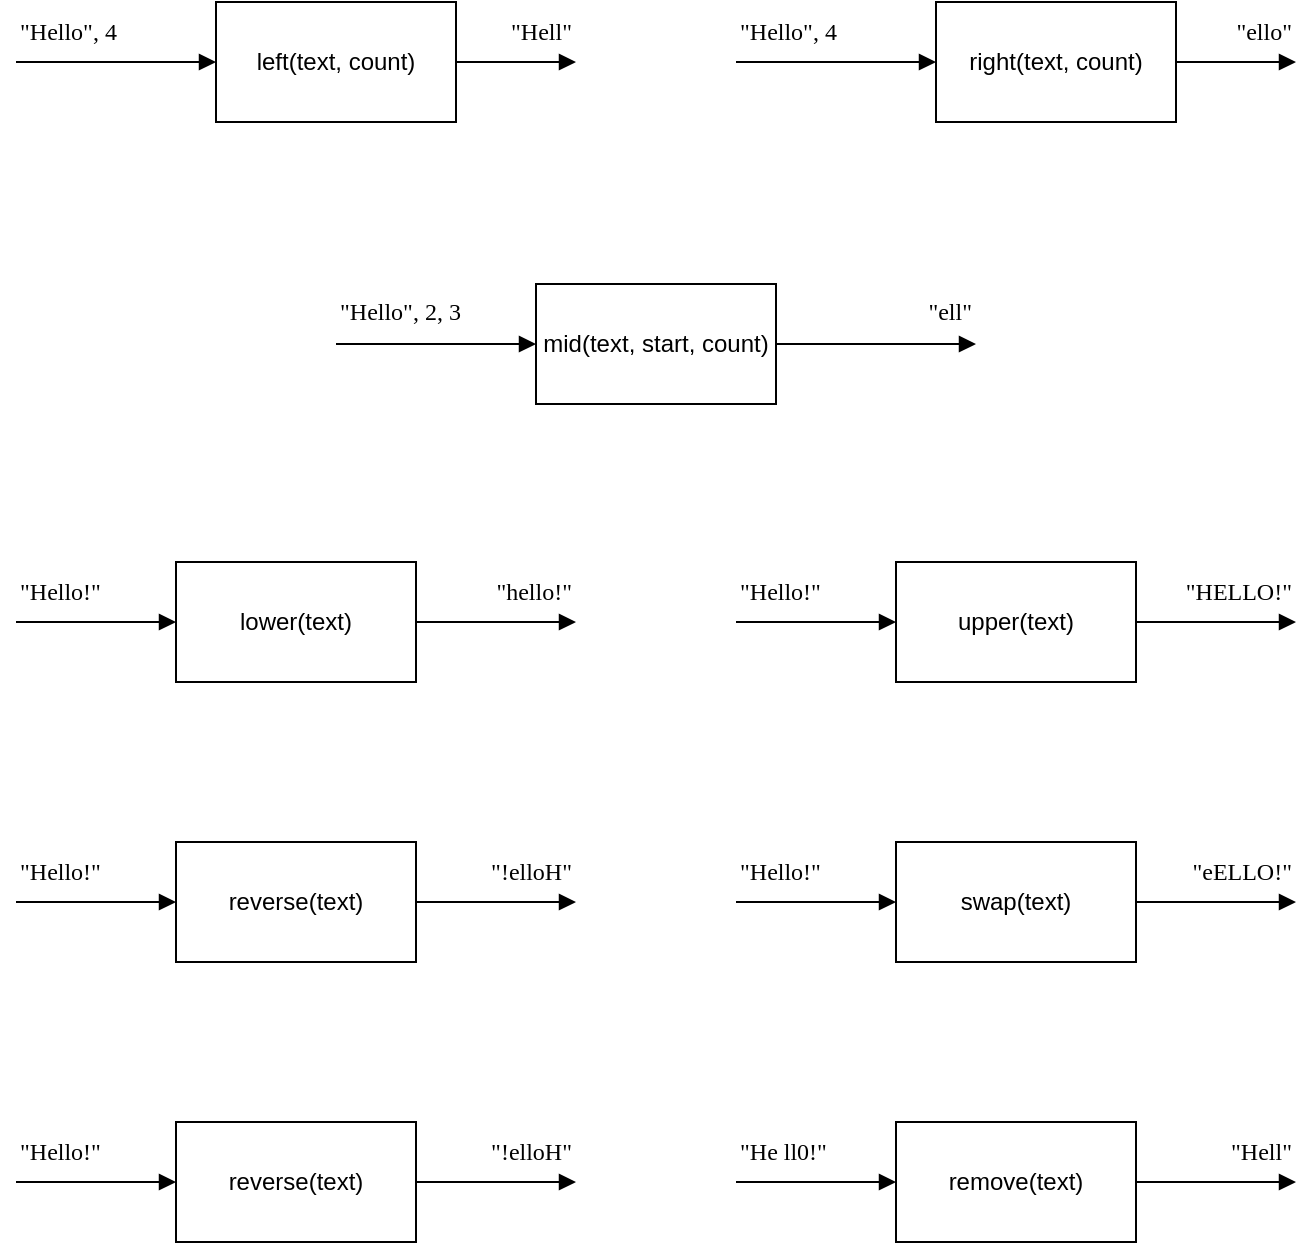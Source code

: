 <mxfile version="20.3.0" type="device"><diagram id="5CwPGjUbyQKT_4r2Ptqw" name="functions"><mxGraphModel dx="579" dy="399" grid="1" gridSize="10" guides="1" tooltips="1" connect="1" arrows="1" fold="1" page="1" pageScale="1" pageWidth="827" pageHeight="1169" math="0" shadow="0"><root><mxCell id="0"/><mxCell id="1" parent="0"/><mxCell id="KOdq0aEJ3bhY2r8L5KYj-3" style="edgeStyle=orthogonalEdgeStyle;rounded=0;orthogonalLoop=1;jettySize=auto;html=1;exitX=0;exitY=0.5;exitDx=0;exitDy=0;endArrow=none;endFill=0;startArrow=block;startFill=1;" parent="1" source="KOdq0aEJ3bhY2r8L5KYj-1" edge="1"><mxGeometry relative="1" as="geometry"><mxPoint x="80" y="110" as="targetPoint"/></mxGeometry></mxCell><mxCell id="UtDX9IJsaf98Vin3WjMV-13" style="edgeStyle=orthogonalEdgeStyle;rounded=0;orthogonalLoop=1;jettySize=auto;html=1;exitX=1;exitY=0.5;exitDx=0;exitDy=0;endArrow=block;endFill=1;" parent="1" source="KOdq0aEJ3bhY2r8L5KYj-1" edge="1"><mxGeometry relative="1" as="geometry"><mxPoint x="360" y="110" as="targetPoint"/></mxGeometry></mxCell><mxCell id="KOdq0aEJ3bhY2r8L5KYj-1" value="left(text, count)" style="rounded=0;whiteSpace=wrap;html=1;" parent="1" vertex="1"><mxGeometry x="180" y="80" width="120" height="60" as="geometry"/></mxCell><mxCell id="KOdq0aEJ3bhY2r8L5KYj-5" value="&lt;font face=&quot;Lucida Console&quot;&gt;&lt;span style=&quot;font-size: 12px;&quot;&gt;&quot;Hello&quot;, 4&lt;/span&gt;&lt;/font&gt;" style="text;html=1;strokeColor=none;fillColor=none;align=left;verticalAlign=middle;whiteSpace=wrap;rounded=0;fontFamily=Helvetica;fontSize=11;fontColor=default;" parent="1" vertex="1"><mxGeometry x="80" y="80" width="100" height="30" as="geometry"/></mxCell><mxCell id="trtM3cNy_Q_8wwAv1gUO-1" style="edgeStyle=orthogonalEdgeStyle;rounded=0;orthogonalLoop=1;jettySize=auto;html=1;exitX=0;exitY=0.5;exitDx=0;exitDy=0;endArrow=none;endFill=0;startArrow=block;startFill=1;" parent="1" source="trtM3cNy_Q_8wwAv1gUO-3" edge="1"><mxGeometry relative="1" as="geometry"><mxPoint x="240" y="251" as="targetPoint"/></mxGeometry></mxCell><mxCell id="trtM3cNy_Q_8wwAv1gUO-2" style="edgeStyle=orthogonalEdgeStyle;shape=connector;rounded=0;orthogonalLoop=1;jettySize=auto;html=1;exitX=1;exitY=0.5;exitDx=0;exitDy=0;labelBackgroundColor=default;strokeColor=default;fontFamily=Helvetica;fontSize=11;fontColor=default;endArrow=block;endFill=1;" parent="1" source="trtM3cNy_Q_8wwAv1gUO-3" edge="1"><mxGeometry relative="1" as="geometry"><mxPoint x="560" y="251" as="targetPoint"/></mxGeometry></mxCell><mxCell id="trtM3cNy_Q_8wwAv1gUO-3" value="&lt;font style=&quot;font-size: 12px;&quot;&gt;mid(text, start, count)&lt;/font&gt;" style="rounded=0;whiteSpace=wrap;html=1;" parent="1" vertex="1"><mxGeometry x="340" y="221" width="120" height="60" as="geometry"/></mxCell><mxCell id="trtM3cNy_Q_8wwAv1gUO-4" value="&lt;font style=&quot;font-size: 12px;&quot; face=&quot;Lucida Console&quot;&gt;&quot;Hello&quot;, 2, 3&lt;/font&gt;" style="text;html=1;strokeColor=none;fillColor=none;align=left;verticalAlign=middle;whiteSpace=wrap;rounded=0;fontFamily=Helvetica;fontSize=11;fontColor=default;" parent="1" vertex="1"><mxGeometry x="240" y="220" width="100" height="30" as="geometry"/></mxCell><mxCell id="trtM3cNy_Q_8wwAv1gUO-5" value="&lt;font style=&quot;font-size: 12px;&quot; face=&quot;Lucida Console&quot;&gt;&quot;ell&quot;&lt;/font&gt;" style="text;html=1;strokeColor=none;fillColor=none;align=right;verticalAlign=middle;whiteSpace=wrap;rounded=0;fontFamily=Helvetica;fontSize=11;fontColor=default;" parent="1" vertex="1"><mxGeometry x="500" y="220" width="60" height="30" as="geometry"/></mxCell><mxCell id="trtM3cNy_Q_8wwAv1gUO-11" style="edgeStyle=orthogonalEdgeStyle;rounded=0;orthogonalLoop=1;jettySize=auto;html=1;exitX=0;exitY=0.5;exitDx=0;exitDy=0;endArrow=none;endFill=0;startArrow=block;startFill=1;" parent="1" source="trtM3cNy_Q_8wwAv1gUO-13" edge="1"><mxGeometry relative="1" as="geometry"><mxPoint x="440" y="110" as="targetPoint"/></mxGeometry></mxCell><mxCell id="trtM3cNy_Q_8wwAv1gUO-12" style="edgeStyle=orthogonalEdgeStyle;shape=connector;rounded=0;orthogonalLoop=1;jettySize=auto;html=1;exitX=1;exitY=0.5;exitDx=0;exitDy=0;labelBackgroundColor=default;strokeColor=default;fontFamily=Helvetica;fontSize=11;fontColor=default;endArrow=block;endFill=1;" parent="1" source="trtM3cNy_Q_8wwAv1gUO-13" edge="1"><mxGeometry relative="1" as="geometry"><mxPoint x="720" y="110" as="targetPoint"/></mxGeometry></mxCell><mxCell id="trtM3cNy_Q_8wwAv1gUO-13" value="right(text, count)" style="rounded=0;whiteSpace=wrap;html=1;" parent="1" vertex="1"><mxGeometry x="540" y="80" width="120" height="60" as="geometry"/></mxCell><mxCell id="trtM3cNy_Q_8wwAv1gUO-14" value="&lt;font face=&quot;Lucida Console&quot;&gt;&lt;span style=&quot;font-size: 12px;&quot;&gt;&quot;Hello&quot;, 4&lt;/span&gt;&lt;/font&gt;" style="text;html=1;strokeColor=none;fillColor=none;align=left;verticalAlign=middle;whiteSpace=wrap;rounded=0;fontFamily=Helvetica;fontSize=11;fontColor=default;" parent="1" vertex="1"><mxGeometry x="440" y="80" width="80" height="30" as="geometry"/></mxCell><mxCell id="trtM3cNy_Q_8wwAv1gUO-15" value="&lt;font style=&quot;font-size: 12px;&quot; face=&quot;Lucida Console&quot;&gt;&quot;ello&quot;&lt;/font&gt;" style="text;html=1;strokeColor=none;fillColor=none;align=right;verticalAlign=middle;whiteSpace=wrap;rounded=0;fontFamily=Helvetica;fontSize=11;fontColor=default;" parent="1" vertex="1"><mxGeometry x="660" y="80" width="60" height="30" as="geometry"/></mxCell><mxCell id="UtDX9IJsaf98Vin3WjMV-1" style="edgeStyle=orthogonalEdgeStyle;rounded=0;orthogonalLoop=1;jettySize=auto;html=1;exitX=0;exitY=0.5;exitDx=0;exitDy=0;endArrow=none;endFill=0;startArrow=block;startFill=1;" parent="1" source="UtDX9IJsaf98Vin3WjMV-3" edge="1"><mxGeometry relative="1" as="geometry"><mxPoint x="80" y="530" as="targetPoint"/></mxGeometry></mxCell><mxCell id="UtDX9IJsaf98Vin3WjMV-15" style="edgeStyle=orthogonalEdgeStyle;shape=connector;rounded=0;orthogonalLoop=1;jettySize=auto;html=1;exitX=1;exitY=0.5;exitDx=0;exitDy=0;strokeColor=default;align=center;verticalAlign=middle;fontFamily=Helvetica;fontSize=11;fontColor=default;labelBackgroundColor=default;endArrow=block;endFill=1;" parent="1" source="UtDX9IJsaf98Vin3WjMV-3" edge="1"><mxGeometry relative="1" as="geometry"><mxPoint x="360" y="530" as="targetPoint"/></mxGeometry></mxCell><mxCell id="UtDX9IJsaf98Vin3WjMV-3" value="&lt;font style=&quot;font-size: 12px;&quot;&gt;reverse(text)&lt;/font&gt;" style="rounded=0;whiteSpace=wrap;html=1;" parent="1" vertex="1"><mxGeometry x="160" y="500" width="120" height="60" as="geometry"/></mxCell><mxCell id="UtDX9IJsaf98Vin3WjMV-4" value="&lt;font style=&quot;font-size: 12px;&quot; face=&quot;Lucida Console&quot;&gt;&quot;Hello!&quot;&lt;/font&gt;" style="text;html=1;strokeColor=none;fillColor=none;align=left;verticalAlign=middle;whiteSpace=wrap;rounded=0;fontFamily=Helvetica;fontSize=11;fontColor=default;" parent="1" vertex="1"><mxGeometry x="80" y="500" width="80" height="30" as="geometry"/></mxCell><mxCell id="KOdq0aEJ3bhY2r8L5KYj-6" value="&lt;font face=&quot;Lucida Console&quot;&gt;&lt;span style=&quot;font-size: 12px;&quot;&gt;&quot;Hell&quot;&lt;/span&gt;&lt;/font&gt;" style="text;html=1;strokeColor=none;fillColor=none;align=right;verticalAlign=middle;whiteSpace=wrap;rounded=0;fontFamily=Helvetica;fontSize=11;fontColor=default;" parent="1" vertex="1"><mxGeometry x="300" y="80" width="60" height="30" as="geometry"/></mxCell><mxCell id="UtDX9IJsaf98Vin3WjMV-5" value="&lt;font style=&quot;font-size: 12px;&quot; face=&quot;Lucida Console&quot;&gt;&quot;!elloH&quot;&lt;/font&gt;" style="text;html=1;strokeColor=none;fillColor=none;align=right;verticalAlign=middle;whiteSpace=wrap;rounded=0;fontFamily=Helvetica;fontSize=11;fontColor=default;" parent="1" vertex="1"><mxGeometry x="280" y="500" width="80" height="30" as="geometry"/></mxCell><mxCell id="S634KzST2HrUXVknl3Rd-1" style="edgeStyle=orthogonalEdgeStyle;rounded=0;orthogonalLoop=1;jettySize=auto;html=1;exitX=0;exitY=0.5;exitDx=0;exitDy=0;endArrow=none;endFill=0;startArrow=block;startFill=1;" edge="1" parent="1" source="S634KzST2HrUXVknl3Rd-3"><mxGeometry relative="1" as="geometry"><mxPoint x="80" y="390" as="targetPoint"/></mxGeometry></mxCell><mxCell id="S634KzST2HrUXVknl3Rd-2" style="edgeStyle=orthogonalEdgeStyle;shape=connector;rounded=0;orthogonalLoop=1;jettySize=auto;html=1;exitX=1;exitY=0.5;exitDx=0;exitDy=0;strokeColor=default;align=center;verticalAlign=middle;fontFamily=Helvetica;fontSize=11;fontColor=default;labelBackgroundColor=default;endArrow=block;endFill=1;" edge="1" parent="1" source="S634KzST2HrUXVknl3Rd-3"><mxGeometry relative="1" as="geometry"><mxPoint x="360" y="390" as="targetPoint"/></mxGeometry></mxCell><mxCell id="S634KzST2HrUXVknl3Rd-3" value="&lt;font style=&quot;font-size: 12px;&quot;&gt;lower(text)&lt;/font&gt;" style="rounded=0;whiteSpace=wrap;html=1;" vertex="1" parent="1"><mxGeometry x="160" y="360" width="120" height="60" as="geometry"/></mxCell><mxCell id="S634KzST2HrUXVknl3Rd-4" value="&lt;font style=&quot;font-size: 12px;&quot; face=&quot;Lucida Console&quot;&gt;&quot;Hello!&quot;&lt;/font&gt;" style="text;html=1;strokeColor=none;fillColor=none;align=left;verticalAlign=middle;whiteSpace=wrap;rounded=0;fontFamily=Helvetica;fontSize=11;fontColor=default;" vertex="1" parent="1"><mxGeometry x="80" y="360" width="80" height="30" as="geometry"/></mxCell><mxCell id="S634KzST2HrUXVknl3Rd-5" value="&lt;font style=&quot;font-size: 12px;&quot; face=&quot;Lucida Console&quot;&gt;&quot;hello!&quot;&lt;/font&gt;" style="text;html=1;strokeColor=none;fillColor=none;align=right;verticalAlign=middle;whiteSpace=wrap;rounded=0;fontFamily=Helvetica;fontSize=11;fontColor=default;" vertex="1" parent="1"><mxGeometry x="280" y="360" width="80" height="30" as="geometry"/></mxCell><mxCell id="S634KzST2HrUXVknl3Rd-8" style="edgeStyle=orthogonalEdgeStyle;rounded=0;orthogonalLoop=1;jettySize=auto;html=1;exitX=0;exitY=0.5;exitDx=0;exitDy=0;endArrow=none;endFill=0;startArrow=block;startFill=1;" edge="1" parent="1" source="S634KzST2HrUXVknl3Rd-10"><mxGeometry relative="1" as="geometry"><mxPoint x="440.0" y="390" as="targetPoint"/></mxGeometry></mxCell><mxCell id="S634KzST2HrUXVknl3Rd-9" style="edgeStyle=orthogonalEdgeStyle;shape=connector;rounded=0;orthogonalLoop=1;jettySize=auto;html=1;exitX=1;exitY=0.5;exitDx=0;exitDy=0;strokeColor=default;align=center;verticalAlign=middle;fontFamily=Helvetica;fontSize=11;fontColor=default;labelBackgroundColor=default;endArrow=block;endFill=1;" edge="1" parent="1" source="S634KzST2HrUXVknl3Rd-10"><mxGeometry relative="1" as="geometry"><mxPoint x="720" y="390" as="targetPoint"/></mxGeometry></mxCell><mxCell id="S634KzST2HrUXVknl3Rd-10" value="&lt;font style=&quot;font-size: 12px;&quot;&gt;upper(text)&lt;/font&gt;" style="rounded=0;whiteSpace=wrap;html=1;" vertex="1" parent="1"><mxGeometry x="520" y="360" width="120" height="60" as="geometry"/></mxCell><mxCell id="S634KzST2HrUXVknl3Rd-11" value="&lt;font style=&quot;font-size: 12px;&quot; face=&quot;Lucida Console&quot;&gt;&quot;Hello!&quot;&lt;/font&gt;" style="text;html=1;strokeColor=none;fillColor=none;align=left;verticalAlign=middle;whiteSpace=wrap;rounded=0;fontFamily=Helvetica;fontSize=11;fontColor=default;" vertex="1" parent="1"><mxGeometry x="440" y="360" width="80" height="30" as="geometry"/></mxCell><mxCell id="S634KzST2HrUXVknl3Rd-12" value="&lt;font style=&quot;font-size: 12px;&quot; face=&quot;Lucida Console&quot;&gt;&quot;HELLO!&quot;&lt;/font&gt;" style="text;html=1;strokeColor=none;fillColor=none;align=right;verticalAlign=middle;whiteSpace=wrap;rounded=0;fontFamily=Helvetica;fontSize=11;fontColor=default;" vertex="1" parent="1"><mxGeometry x="640" y="360" width="80" height="30" as="geometry"/></mxCell><mxCell id="S634KzST2HrUXVknl3Rd-13" style="edgeStyle=orthogonalEdgeStyle;rounded=0;orthogonalLoop=1;jettySize=auto;html=1;exitX=0;exitY=0.5;exitDx=0;exitDy=0;endArrow=none;endFill=0;startArrow=block;startFill=1;" edge="1" parent="1" source="S634KzST2HrUXVknl3Rd-15"><mxGeometry relative="1" as="geometry"><mxPoint x="440.0" y="530" as="targetPoint"/></mxGeometry></mxCell><mxCell id="S634KzST2HrUXVknl3Rd-14" style="edgeStyle=orthogonalEdgeStyle;shape=connector;rounded=0;orthogonalLoop=1;jettySize=auto;html=1;exitX=1;exitY=0.5;exitDx=0;exitDy=0;strokeColor=default;align=center;verticalAlign=middle;fontFamily=Helvetica;fontSize=11;fontColor=default;labelBackgroundColor=default;endArrow=block;endFill=1;" edge="1" parent="1" source="S634KzST2HrUXVknl3Rd-15"><mxGeometry relative="1" as="geometry"><mxPoint x="720" y="530" as="targetPoint"/></mxGeometry></mxCell><mxCell id="S634KzST2HrUXVknl3Rd-15" value="&lt;font style=&quot;font-size: 12px;&quot;&gt;swap(text)&lt;/font&gt;" style="rounded=0;whiteSpace=wrap;html=1;" vertex="1" parent="1"><mxGeometry x="520" y="500" width="120" height="60" as="geometry"/></mxCell><mxCell id="S634KzST2HrUXVknl3Rd-16" value="&lt;font style=&quot;font-size: 12px;&quot; face=&quot;Lucida Console&quot;&gt;&quot;Hello!&quot;&lt;/font&gt;" style="text;html=1;strokeColor=none;fillColor=none;align=left;verticalAlign=middle;whiteSpace=wrap;rounded=0;fontFamily=Helvetica;fontSize=11;fontColor=default;" vertex="1" parent="1"><mxGeometry x="440" y="500" width="80" height="30" as="geometry"/></mxCell><mxCell id="S634KzST2HrUXVknl3Rd-17" value="&lt;font style=&quot;font-size: 12px;&quot; face=&quot;Lucida Console&quot;&gt;&quot;eELLO!&quot;&lt;/font&gt;" style="text;html=1;strokeColor=none;fillColor=none;align=right;verticalAlign=middle;whiteSpace=wrap;rounded=0;fontFamily=Helvetica;fontSize=11;fontColor=default;" vertex="1" parent="1"><mxGeometry x="640" y="500" width="80" height="30" as="geometry"/></mxCell><mxCell id="ianyoVv4F0wO6Fpy-v4G-1" style="edgeStyle=orthogonalEdgeStyle;rounded=0;orthogonalLoop=1;jettySize=auto;html=1;exitX=0;exitY=0.5;exitDx=0;exitDy=0;endArrow=none;endFill=0;startArrow=block;startFill=1;" edge="1" parent="1" source="ianyoVv4F0wO6Fpy-v4G-3"><mxGeometry relative="1" as="geometry"><mxPoint x="80" y="670.0" as="targetPoint"/></mxGeometry></mxCell><mxCell id="ianyoVv4F0wO6Fpy-v4G-2" style="edgeStyle=orthogonalEdgeStyle;shape=connector;rounded=0;orthogonalLoop=1;jettySize=auto;html=1;exitX=1;exitY=0.5;exitDx=0;exitDy=0;strokeColor=default;align=center;verticalAlign=middle;fontFamily=Helvetica;fontSize=11;fontColor=default;labelBackgroundColor=default;endArrow=block;endFill=1;" edge="1" parent="1" source="ianyoVv4F0wO6Fpy-v4G-3"><mxGeometry relative="1" as="geometry"><mxPoint x="360.0" y="670.0" as="targetPoint"/></mxGeometry></mxCell><mxCell id="ianyoVv4F0wO6Fpy-v4G-3" value="&lt;font style=&quot;font-size: 12px;&quot;&gt;reverse(text)&lt;/font&gt;" style="rounded=0;whiteSpace=wrap;html=1;" vertex="1" parent="1"><mxGeometry x="160" y="640" width="120" height="60" as="geometry"/></mxCell><mxCell id="ianyoVv4F0wO6Fpy-v4G-4" value="&lt;font style=&quot;font-size: 12px;&quot; face=&quot;Lucida Console&quot;&gt;&quot;Hello!&quot;&lt;/font&gt;" style="text;html=1;strokeColor=none;fillColor=none;align=left;verticalAlign=middle;whiteSpace=wrap;rounded=0;fontFamily=Helvetica;fontSize=11;fontColor=default;" vertex="1" parent="1"><mxGeometry x="80" y="640" width="80" height="30" as="geometry"/></mxCell><mxCell id="ianyoVv4F0wO6Fpy-v4G-5" value="&lt;font style=&quot;font-size: 12px;&quot; face=&quot;Lucida Console&quot;&gt;&quot;!elloH&quot;&lt;/font&gt;" style="text;html=1;strokeColor=none;fillColor=none;align=right;verticalAlign=middle;whiteSpace=wrap;rounded=0;fontFamily=Helvetica;fontSize=11;fontColor=default;" vertex="1" parent="1"><mxGeometry x="280" y="640" width="80" height="30" as="geometry"/></mxCell><mxCell id="ianyoVv4F0wO6Fpy-v4G-6" style="edgeStyle=orthogonalEdgeStyle;rounded=0;orthogonalLoop=1;jettySize=auto;html=1;exitX=0;exitY=0.5;exitDx=0;exitDy=0;endArrow=none;endFill=0;startArrow=block;startFill=1;" edge="1" parent="1" source="ianyoVv4F0wO6Fpy-v4G-8"><mxGeometry relative="1" as="geometry"><mxPoint x="440" y="670.0" as="targetPoint"/></mxGeometry></mxCell><mxCell id="ianyoVv4F0wO6Fpy-v4G-7" style="edgeStyle=orthogonalEdgeStyle;shape=connector;rounded=0;orthogonalLoop=1;jettySize=auto;html=1;exitX=1;exitY=0.5;exitDx=0;exitDy=0;strokeColor=default;align=center;verticalAlign=middle;fontFamily=Helvetica;fontSize=11;fontColor=default;labelBackgroundColor=default;endArrow=block;endFill=1;" edge="1" parent="1" source="ianyoVv4F0wO6Fpy-v4G-8"><mxGeometry relative="1" as="geometry"><mxPoint x="720.0" y="670.0" as="targetPoint"/></mxGeometry></mxCell><mxCell id="ianyoVv4F0wO6Fpy-v4G-8" value="&lt;font style=&quot;font-size: 12px;&quot;&gt;remove(text)&lt;/font&gt;" style="rounded=0;whiteSpace=wrap;html=1;" vertex="1" parent="1"><mxGeometry x="520" y="640" width="120" height="60" as="geometry"/></mxCell><mxCell id="ianyoVv4F0wO6Fpy-v4G-9" value="&lt;font style=&quot;font-size: 12px;&quot; face=&quot;Lucida Console&quot;&gt;&quot;He ll0!&quot;&lt;/font&gt;" style="text;html=1;strokeColor=none;fillColor=none;align=left;verticalAlign=middle;whiteSpace=wrap;rounded=0;fontFamily=Helvetica;fontSize=11;fontColor=default;" vertex="1" parent="1"><mxGeometry x="440" y="640" width="80" height="30" as="geometry"/></mxCell><mxCell id="ianyoVv4F0wO6Fpy-v4G-10" value="&lt;font style=&quot;font-size: 12px;&quot; face=&quot;Lucida Console&quot;&gt;&quot;Hell&quot;&lt;/font&gt;" style="text;html=1;strokeColor=none;fillColor=none;align=right;verticalAlign=middle;whiteSpace=wrap;rounded=0;fontFamily=Helvetica;fontSize=11;fontColor=default;" vertex="1" parent="1"><mxGeometry x="640" y="640" width="80" height="30" as="geometry"/></mxCell></root></mxGraphModel></diagram></mxfile>